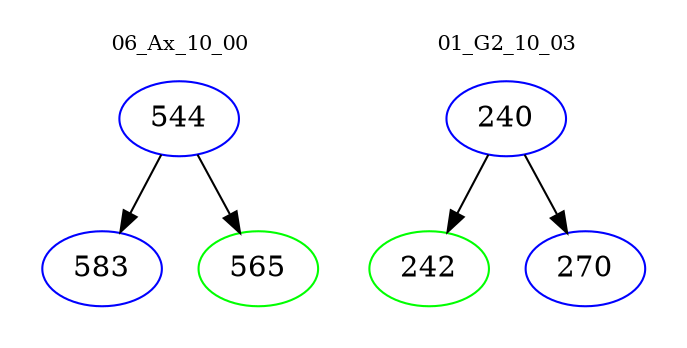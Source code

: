 digraph{
subgraph cluster_0 {
color = white
label = "06_Ax_10_00";
fontsize=10;
T0_544 [label="544", color="blue"]
T0_544 -> T0_583 [color="black"]
T0_583 [label="583", color="blue"]
T0_544 -> T0_565 [color="black"]
T0_565 [label="565", color="green"]
}
subgraph cluster_1 {
color = white
label = "01_G2_10_03";
fontsize=10;
T1_240 [label="240", color="blue"]
T1_240 -> T1_242 [color="black"]
T1_242 [label="242", color="green"]
T1_240 -> T1_270 [color="black"]
T1_270 [label="270", color="blue"]
}
}
